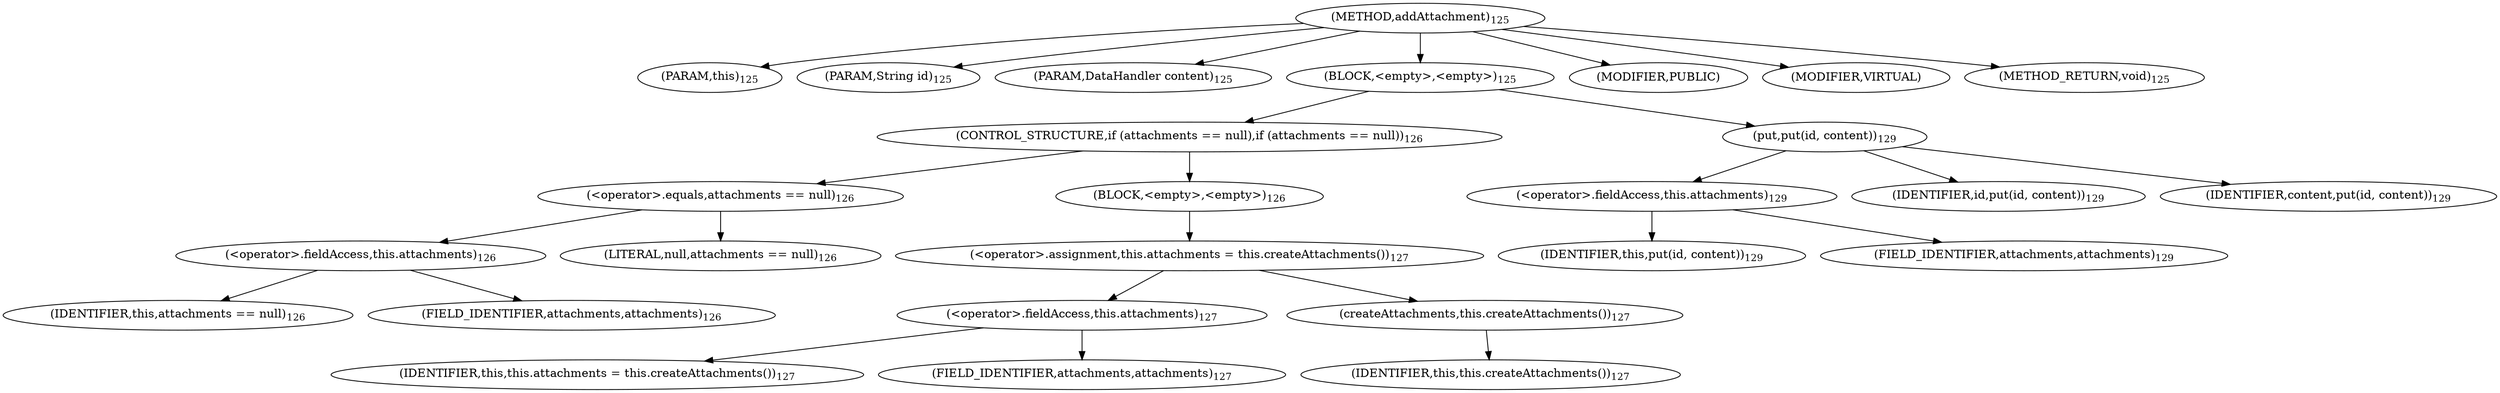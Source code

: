 digraph "addAttachment" {  
"237" [label = <(METHOD,addAttachment)<SUB>125</SUB>> ]
"25" [label = <(PARAM,this)<SUB>125</SUB>> ]
"238" [label = <(PARAM,String id)<SUB>125</SUB>> ]
"239" [label = <(PARAM,DataHandler content)<SUB>125</SUB>> ]
"240" [label = <(BLOCK,&lt;empty&gt;,&lt;empty&gt;)<SUB>125</SUB>> ]
"241" [label = <(CONTROL_STRUCTURE,if (attachments == null),if (attachments == null))<SUB>126</SUB>> ]
"242" [label = <(&lt;operator&gt;.equals,attachments == null)<SUB>126</SUB>> ]
"243" [label = <(&lt;operator&gt;.fieldAccess,this.attachments)<SUB>126</SUB>> ]
"244" [label = <(IDENTIFIER,this,attachments == null)<SUB>126</SUB>> ]
"245" [label = <(FIELD_IDENTIFIER,attachments,attachments)<SUB>126</SUB>> ]
"246" [label = <(LITERAL,null,attachments == null)<SUB>126</SUB>> ]
"247" [label = <(BLOCK,&lt;empty&gt;,&lt;empty&gt;)<SUB>126</SUB>> ]
"248" [label = <(&lt;operator&gt;.assignment,this.attachments = this.createAttachments())<SUB>127</SUB>> ]
"249" [label = <(&lt;operator&gt;.fieldAccess,this.attachments)<SUB>127</SUB>> ]
"250" [label = <(IDENTIFIER,this,this.attachments = this.createAttachments())<SUB>127</SUB>> ]
"251" [label = <(FIELD_IDENTIFIER,attachments,attachments)<SUB>127</SUB>> ]
"252" [label = <(createAttachments,this.createAttachments())<SUB>127</SUB>> ]
"24" [label = <(IDENTIFIER,this,this.createAttachments())<SUB>127</SUB>> ]
"253" [label = <(put,put(id, content))<SUB>129</SUB>> ]
"254" [label = <(&lt;operator&gt;.fieldAccess,this.attachments)<SUB>129</SUB>> ]
"255" [label = <(IDENTIFIER,this,put(id, content))<SUB>129</SUB>> ]
"256" [label = <(FIELD_IDENTIFIER,attachments,attachments)<SUB>129</SUB>> ]
"257" [label = <(IDENTIFIER,id,put(id, content))<SUB>129</SUB>> ]
"258" [label = <(IDENTIFIER,content,put(id, content))<SUB>129</SUB>> ]
"259" [label = <(MODIFIER,PUBLIC)> ]
"260" [label = <(MODIFIER,VIRTUAL)> ]
"261" [label = <(METHOD_RETURN,void)<SUB>125</SUB>> ]
  "237" -> "25" 
  "237" -> "238" 
  "237" -> "239" 
  "237" -> "240" 
  "237" -> "259" 
  "237" -> "260" 
  "237" -> "261" 
  "240" -> "241" 
  "240" -> "253" 
  "241" -> "242" 
  "241" -> "247" 
  "242" -> "243" 
  "242" -> "246" 
  "243" -> "244" 
  "243" -> "245" 
  "247" -> "248" 
  "248" -> "249" 
  "248" -> "252" 
  "249" -> "250" 
  "249" -> "251" 
  "252" -> "24" 
  "253" -> "254" 
  "253" -> "257" 
  "253" -> "258" 
  "254" -> "255" 
  "254" -> "256" 
}
